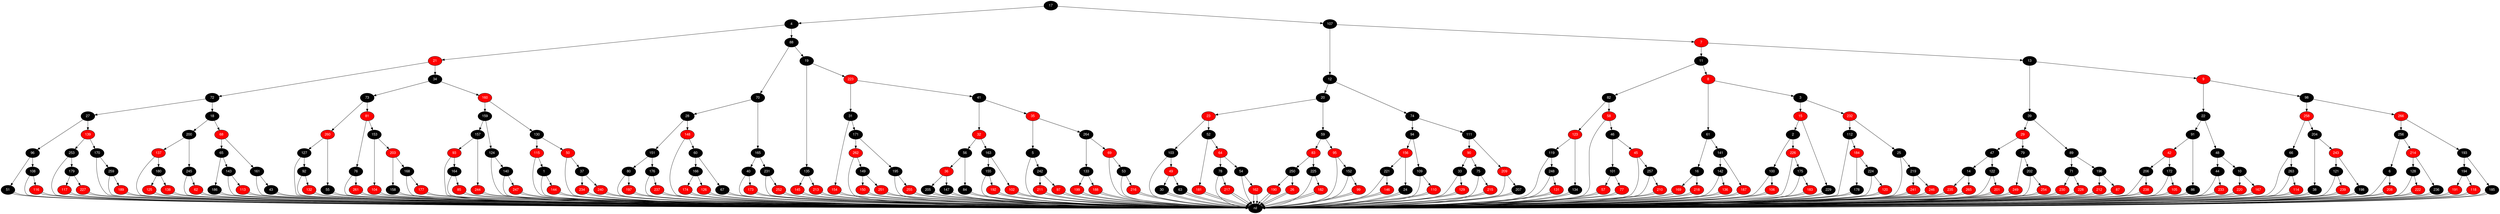 digraph RB_Teste {
	node [fontname="Helvetica,Arial,sans-serif" style="filled"]
	edge [fontname="Helvetica,Arial,sans-serif" color="black"]

	{
		node [fillcolor=" black" fontcolor=" white"] nil 
		node [fillcolor=" black" fontcolor=" white"] 17 
		node [fillcolor=" black" fontcolor=" white"] 4 
		node [fillcolor=" red" fontcolor=" white"] 21 
		node [fillcolor=" black" fontcolor=" white"] 72 
		node [fillcolor=" black" fontcolor=" white"] 27 
		node [fillcolor=" black" fontcolor=" white"] 96 
		node [fillcolor=" black" fontcolor=" white"] 51 
		node [fillcolor=" black" fontcolor=" white"] 108 
		node [fillcolor=" red" fontcolor=" white"] 116 
		node [fillcolor=" red" fontcolor=" white"] 139 
		node [fillcolor=" black" fontcolor=" white"] 253 
		node [fillcolor=" black" fontcolor=" white"] 179 
		node [fillcolor=" red" fontcolor=" white"] 117 
		node [fillcolor=" red" fontcolor=" white"] 227 
		node [fillcolor=" black" fontcolor=" white"] 170 
		node [fillcolor=" black" fontcolor=" white"] 259 
		node [fillcolor=" red" fontcolor=" white"] 189 
		node [fillcolor=" black" fontcolor=" white"] 18 
		node [fillcolor=" black" fontcolor=" white"] 200 
		node [fillcolor=" red" fontcolor=" white"] 137 
		node [fillcolor=" black" fontcolor=" white"] 180 
		node [fillcolor=" red" fontcolor=" white"] 125 
		node [fillcolor=" red" fontcolor=" white"] 138 
		node [fillcolor=" black" fontcolor=" white"] 245 
		node [fillcolor=" red" fontcolor=" white"] 62 
		node [fillcolor=" red" fontcolor=" white"] 68 
		node [fillcolor=" black" fontcolor=" white"] 65 
		node [fillcolor=" black" fontcolor=" white"] 186 
		node [fillcolor=" black" fontcolor=" white"] 143 
		node [fillcolor=" red" fontcolor=" white"] 113 
		node [fillcolor=" black" fontcolor=" white"] 161 
		node [fillcolor=" black" fontcolor=" white"] 43 
		node [fillcolor=" black" fontcolor=" white"] 34 
		node [fillcolor=" black" fontcolor=" white"] 73 
		node [fillcolor=" red" fontcolor=" white"] 260 
		node [fillcolor=" black" fontcolor=" white"] 127 
		node [fillcolor=" black" fontcolor=" white"] 92 
		node [fillcolor=" red" fontcolor=" white"] 132 
		node [fillcolor=" black" fontcolor=" white"] 55 
		node [fillcolor=" red" fontcolor=" white"] 81 
		node [fillcolor=" black" fontcolor=" white"] 76 
		node [fillcolor=" red" fontcolor=" white"] 261 
		node [fillcolor=" black" fontcolor=" white"] 153 
		node [fillcolor=" red" fontcolor=" white"] 104 
		node [fillcolor=" red" fontcolor=" white"] 203 
		node [fillcolor=" black" fontcolor=" white"] 158 
		node [fillcolor=" black" fontcolor=" white"] 168 
		node [fillcolor=" red" fontcolor=" white"] 177 
		node [fillcolor=" red" fontcolor=" white"] 160 
		node [fillcolor=" black" fontcolor=" white"] 159 
		node [fillcolor=" black" fontcolor=" white"] 157 
		node [fillcolor=" red" fontcolor=" white"] 93 
		node [fillcolor=" black" fontcolor=" white"] 164 
		node [fillcolor=" red" fontcolor=" white"] 85 
		node [fillcolor=" red" fontcolor=" white"] 244 
		node [fillcolor=" black" fontcolor=" white"] 124 
		node [fillcolor=" black" fontcolor=" white"] 140 
		node [fillcolor=" red" fontcolor=" white"] 247 
		node [fillcolor=" black" fontcolor=" white"] 130 
		node [fillcolor=" red" fontcolor=" white"] 115 
		node [fillcolor=" black" fontcolor=" white"] 1 
		node [fillcolor=" red" fontcolor=" white"] 144 
		node [fillcolor=" red" fontcolor=" white"] 50 
		node [fillcolor=" black" fontcolor=" white"] 37 
		node [fillcolor=" red" fontcolor=" white"] 234 
		node [fillcolor=" red" fontcolor=" white"] 240 
		node [fillcolor=" black" fontcolor=" white"] 88 
		node [fillcolor=" black" fontcolor=" white"] 70 
		node [fillcolor=" black" fontcolor=" white"] 28 
		node [fillcolor=" black" fontcolor=" white"] 151 
		node [fillcolor=" black" fontcolor=" white"] 80 
		node [fillcolor=" red" fontcolor=" white"] 197 
		node [fillcolor=" black" fontcolor=" white"] 176 
		node [fillcolor=" red" fontcolor=" white"] 237 
		node [fillcolor=" red" fontcolor=" white"] 148 
		node [fillcolor=" black" fontcolor=" white"] 60 
		node [fillcolor=" black" fontcolor=" white"] 166 
		node [fillcolor=" red" fontcolor=" white"] 174 
		node [fillcolor=" red" fontcolor=" white"] 126 
		node [fillcolor=" black" fontcolor=" white"] 67 
		node [fillcolor=" black" fontcolor=" white"] 165 
		node [fillcolor=" black" fontcolor=" white"] 40 
		node [fillcolor=" red" fontcolor=" white"] 173 
		node [fillcolor=" black" fontcolor=" white"] 231 
		node [fillcolor=" red" fontcolor=" white"] 252 
		node [fillcolor=" black" fontcolor=" white"] 19 
		node [fillcolor=" black" fontcolor=" white"] 135 
		node [fillcolor=" red" fontcolor=" white"] 145 
		node [fillcolor=" red" fontcolor=" white"] 213 
		node [fillcolor=" red" fontcolor=" white"] 223 
		node [fillcolor=" black" fontcolor=" white"] 31 
		node [fillcolor=" red" fontcolor=" white"] 154 
		node [fillcolor=" black" fontcolor=" white"] 171 
		node [fillcolor=" red" fontcolor=" white"] 262 
		node [fillcolor=" black" fontcolor=" white"] 149 
		node [fillcolor=" red" fontcolor=" white"] 150 
		node [fillcolor=" red" fontcolor=" white"] 251 
		node [fillcolor=" black" fontcolor=" white"] 195 
		node [fillcolor=" red" fontcolor=" white"] 255 
		node [fillcolor=" black" fontcolor=" white"] 41 
		node [fillcolor=" red" fontcolor=" white"] 32 
		node [fillcolor=" black" fontcolor=" white"] 56 
		node [fillcolor=" red" fontcolor=" white"] 36 
		node [fillcolor=" black" fontcolor=" white"] 205 
		node [fillcolor=" black" fontcolor=" white"] 147 
		node [fillcolor=" black" fontcolor=" white"] 84 
		node [fillcolor=" black" fontcolor=" white"] 163 
		node [fillcolor=" black" fontcolor=" white"] 155 
		node [fillcolor=" red" fontcolor=" white"] 192 
		node [fillcolor=" red" fontcolor=" white"] 102 
		node [fillcolor=" red" fontcolor=" white"] 35 
		node [fillcolor=" black" fontcolor=" white"] 5 
		node [fillcolor=" black" fontcolor=" white"] 242 
		node [fillcolor=" red" fontcolor=" white"] 211 
		node [fillcolor=" red" fontcolor=" white"] 97 
		node [fillcolor=" black" fontcolor=" white"] 264 
		node [fillcolor=" black" fontcolor=" white"] 133 
		node [fillcolor=" red" fontcolor=" white"] 199 
		node [fillcolor=" red" fontcolor=" white"] 188 
		node [fillcolor=" red" fontcolor=" white"] 69 
		node [fillcolor=" black" fontcolor=" white"] 53 
		node [fillcolor=" red" fontcolor=" white"] 216 
		node [fillcolor=" black" fontcolor=" white"] 107 
		node [fillcolor=" black" fontcolor=" white"] 12 
		node [fillcolor=" black" fontcolor=" white"] 20 
		node [fillcolor=" red" fontcolor=" white"] 23 
		node [fillcolor=" black" fontcolor=" white"] 103 
		node [fillcolor=" red" fontcolor=" white"] 49 
		node [fillcolor=" black" fontcolor=" white"] 30 
		node [fillcolor=" black" fontcolor=" white"] 63 
		node [fillcolor=" black" fontcolor=" white"] 52 
		node [fillcolor=" red" fontcolor=" white"] 181 
		node [fillcolor=" red" fontcolor=" white"] 64 
		node [fillcolor=" black" fontcolor=" white"] 78 
		node [fillcolor=" red" fontcolor=" white"] 217 
		node [fillcolor=" black" fontcolor=" white"] 54 
		node [fillcolor=" red" fontcolor=" white"] 162 
		node [fillcolor=" black" fontcolor=" white"] 59 
		node [fillcolor=" red" fontcolor=" white"] 83 
		node [fillcolor=" black" fontcolor=" white"] 250 
		node [fillcolor=" red" fontcolor=" white"] 190 
		node [fillcolor=" red" fontcolor=" white"] 26 
		node [fillcolor=" black" fontcolor=" white"] 225 
		node [fillcolor=" red" fontcolor=" white"] 182 
		node [fillcolor=" red" fontcolor=" white"] 95 
		node [fillcolor=" black" fontcolor=" white"] 152 
		node [fillcolor=" red" fontcolor=" white"] 99 
		node [fillcolor=" black" fontcolor=" white"] 74 
		node [fillcolor=" black" fontcolor=" white"] 94 
		node [fillcolor=" red" fontcolor=" white"] 156 
		node [fillcolor=" black" fontcolor=" white"] 221 
		node [fillcolor=" red" fontcolor=" white"] 146 
		node [fillcolor=" black" fontcolor=" white"] 24 
		node [fillcolor=" black" fontcolor=" white"] 109 
		node [fillcolor=" red" fontcolor=" white"] 110 
		node [fillcolor=" black" fontcolor=" white"] 111 
		node [fillcolor=" red" fontcolor=" white"] 90 
		node [fillcolor=" black" fontcolor=" white"] 33 
		node [fillcolor=" red" fontcolor=" white"] 129 
		node [fillcolor=" black" fontcolor=" white"] 75 
		node [fillcolor=" red" fontcolor=" white"] 215 
		node [fillcolor=" red" fontcolor=" white"] 209 
		node [fillcolor=" black" fontcolor=" white"] 207 
		node [fillcolor=" red" fontcolor=" white"] 7 
		node [fillcolor=" black" fontcolor=" white"] 11 
		node [fillcolor=" black" fontcolor=" white"] 82 
		node [fillcolor=" red" fontcolor=" white"] 123 
		node [fillcolor=" black" fontcolor=" white"] 119 
		node [fillcolor=" black" fontcolor=" white"] 248 
		node [fillcolor=" red" fontcolor=" white"] 131 
		node [fillcolor=" black" fontcolor=" white"] 134 
		node [fillcolor=" red" fontcolor=" white"] 58 
		node [fillcolor=" black" fontcolor=" white"] 46 
		node [fillcolor=" black" fontcolor=" white"] 101 
		node [fillcolor=" red" fontcolor=" white"] 57 
		node [fillcolor=" red" fontcolor=" white"] 77 
		node [fillcolor=" red" fontcolor=" white"] 45 
		node [fillcolor=" black" fontcolor=" white"] 257 
		node [fillcolor=" red" fontcolor=" white"] 210 
		node [fillcolor=" red" fontcolor=" white"] 8 
		node [fillcolor=" black" fontcolor=" white"] 61 
		node [fillcolor=" black" fontcolor=" white"] 16 
		node [fillcolor=" red" fontcolor=" white"] 169 
		node [fillcolor=" red" fontcolor=" white"] 218 
		node [fillcolor=" black" fontcolor=" white"] 141 
		node [fillcolor=" black" fontcolor=" white"] 142 
		node [fillcolor=" red" fontcolor=" white"] 136 
		node [fillcolor=" red" fontcolor=" white"] 187 
		node [fillcolor=" black" fontcolor=" white"] 3 
		node [fillcolor=" red" fontcolor=" white"] 15 
		node [fillcolor=" black" fontcolor=" white"] 2 
		node [fillcolor=" black" fontcolor=" white"] 100 
		node [fillcolor=" red" fontcolor=" white"] 106 
		node [fillcolor=" red" fontcolor=" white"] 226 
		node [fillcolor=" black" fontcolor=" white"] 175 
		node [fillcolor=" red" fontcolor=" white"] 183 
		node [fillcolor=" black" fontcolor=" white"] 229 
		node [fillcolor=" red" fontcolor=" white"] 232 
		node [fillcolor=" black" fontcolor=" white"] 112 
		node [fillcolor=" red" fontcolor=" white"] 184 
		node [fillcolor=" black" fontcolor=" white"] 178 
		node [fillcolor=" black" fontcolor=" white"] 224 
		node [fillcolor=" red" fontcolor=" white"] 120 
		node [fillcolor=" black" fontcolor=" white"] 25 
		node [fillcolor=" black" fontcolor=" white"] 219 
		node [fillcolor=" red" fontcolor=" white"] 241 
		node [fillcolor=" red" fontcolor=" white"] 246 
		node [fillcolor=" black" fontcolor=" white"] 13 
		node [fillcolor=" black" fontcolor=" white"] 39 
		node [fillcolor=" red" fontcolor=" white"] 29 
		node [fillcolor=" black" fontcolor=" white"] 47 
		node [fillcolor=" black" fontcolor=" white"] 14 
		node [fillcolor=" red" fontcolor=" white"] 235 
		node [fillcolor=" red" fontcolor=" white"] 265 
		node [fillcolor=" black" fontcolor=" white"] 122 
		node [fillcolor=" red" fontcolor=" white"] 201 
		node [fillcolor=" black" fontcolor=" white"] 79 
		node [fillcolor=" red" fontcolor=" white"] 249 
		node [fillcolor=" black" fontcolor=" white"] 202 
		node [fillcolor=" red" fontcolor=" white"] 254 
		node [fillcolor=" black" fontcolor=" white"] 89 
		node [fillcolor=" black" fontcolor=" white"] 71 
		node [fillcolor=" red" fontcolor=" white"] 230 
		node [fillcolor=" red" fontcolor=" white"] 228 
		node [fillcolor=" black" fontcolor=" white"] 196 
		node [fillcolor=" red" fontcolor=" white"] 212 
		node [fillcolor=" red" fontcolor=" white"] 87 
		node [fillcolor=" red" fontcolor=" white"] 9 
		node [fillcolor=" black" fontcolor=" white"] 22 
		node [fillcolor=" black" fontcolor=" white"] 91 
		node [fillcolor=" red" fontcolor=" white"] 42 
		node [fillcolor=" black" fontcolor=" white"] 206 
		node [fillcolor=" red" fontcolor=" white"] 238 
		node [fillcolor=" black" fontcolor=" white"] 172 
		node [fillcolor=" red" fontcolor=" white"] 105 
		node [fillcolor=" black" fontcolor=" white"] 86 
		node [fillcolor=" black" fontcolor=" white"] 48 
		node [fillcolor=" black" fontcolor=" white"] 44 
		node [fillcolor=" red" fontcolor=" white"] 233 
		node [fillcolor=" black" fontcolor=" white"] 10 
		node [fillcolor=" red" fontcolor=" white"] 220 
		node [fillcolor=" red" fontcolor=" white"] 167 
		node [fillcolor=" black" fontcolor=" white"] 98 
		node [fillcolor=" red" fontcolor=" white"] 258 
		node [fillcolor=" black" fontcolor=" white"] 66 
		node [fillcolor=" black" fontcolor=" white"] 263 
		node [fillcolor=" red" fontcolor=" white"] 114 
		node [fillcolor=" black" fontcolor=" white"] 204 
		node [fillcolor=" black" fontcolor=" white"] 38 
		node [fillcolor=" red" fontcolor=" white"] 243 
		node [fillcolor=" black" fontcolor=" white"] 121 
		node [fillcolor=" red" fontcolor=" white"] 239 
		node [fillcolor=" black" fontcolor=" white"] 198 
		node [fillcolor=" red" fontcolor=" white"] 266 
		node [fillcolor=" black" fontcolor=" white"] 256 
		node [fillcolor=" black" fontcolor=" white"] 6 
		node [fillcolor=" red" fontcolor=" white"] 208 
		node [fillcolor=" red" fontcolor=" white"] 214 
		node [fillcolor=" black" fontcolor=" white"] 128 
		node [fillcolor=" red" fontcolor=" white"] 222 
		node [fillcolor=" black" fontcolor=" white"] 236 
		node [fillcolor=" black" fontcolor=" white"] 193 
		node [fillcolor=" black" fontcolor=" white"] 194 
		node [fillcolor=" red" fontcolor=" white"] 191 
		node [fillcolor=" red" fontcolor=" white"] 118 
		node [fillcolor=" black" fontcolor=" white"] 185 
	}

	17 -> 4 
	17 -> 107 
	4 -> 21 
	4 -> 88 
	21 -> 72 
	21 -> 34 
	72 -> 27 
	72 -> 18 
	27 -> 96 
	27 -> 139 
	96 -> 51 
	96 -> 108 
	51 -> nil 
	51 -> nil 
	108 -> 116 
	108 -> nil 
	116 -> nil 
	116 -> nil 
	139 -> 253 
	139 -> 170 
	253 -> 179 
	253 -> nil 
	179 -> 117 
	179 -> 227 
	117 -> nil 
	117 -> nil 
	227 -> nil 
	227 -> nil 
	170 -> 259 
	170 -> nil 
	259 -> 189 
	259 -> nil 
	189 -> nil 
	189 -> nil 
	18 -> 200 
	18 -> 68 
	200 -> 137 
	200 -> 245 
	137 -> 180 
	137 -> nil 
	180 -> 125 
	180 -> 138 
	125 -> nil 
	125 -> nil 
	138 -> nil 
	138 -> nil 
	245 -> 62 
	245 -> nil 
	62 -> nil 
	62 -> nil 
	68 -> 65 
	68 -> 161 
	65 -> 186 
	65 -> 143 
	186 -> nil 
	186 -> nil 
	143 -> 113 
	143 -> nil 
	113 -> nil 
	113 -> nil 
	161 -> 43 
	161 -> nil 
	43 -> nil 
	43 -> nil 
	34 -> 73 
	34 -> 160 
	73 -> 260 
	73 -> 81 
	260 -> 127 
	260 -> 55 
	127 -> 92 
	127 -> nil 
	92 -> 132 
	92 -> nil 
	132 -> nil 
	132 -> nil 
	55 -> nil 
	55 -> nil 
	81 -> 76 
	81 -> 153 
	76 -> 261 
	76 -> nil 
	261 -> nil 
	261 -> nil 
	153 -> 104 
	153 -> 203 
	104 -> nil 
	104 -> nil 
	203 -> 158 
	203 -> 168 
	158 -> nil 
	158 -> nil 
	168 -> 177 
	168 -> nil 
	177 -> nil 
	177 -> nil 
	160 -> 159 
	160 -> 130 
	159 -> 157 
	159 -> 124 
	157 -> 93 
	157 -> 244 
	93 -> 164 
	93 -> nil 
	164 -> 85 
	164 -> nil 
	85 -> nil 
	85 -> nil 
	244 -> nil 
	244 -> nil 
	124 -> 140 
	124 -> nil 
	140 -> 247 
	140 -> nil 
	247 -> nil 
	247 -> nil 
	130 -> 115 
	130 -> 50 
	115 -> 1 
	115 -> nil 
	1 -> 144 
	1 -> nil 
	144 -> nil 
	144 -> nil 
	50 -> 37 
	50 -> nil 
	37 -> 234 
	37 -> 240 
	234 -> nil 
	234 -> nil 
	240 -> nil 
	240 -> nil 
	88 -> 70 
	88 -> 19 
	70 -> 28 
	70 -> 165 
	28 -> 151 
	28 -> 148 
	151 -> 80 
	151 -> 176 
	80 -> 197 
	80 -> nil 
	197 -> nil 
	197 -> nil 
	176 -> 237 
	176 -> nil 
	237 -> nil 
	237 -> nil 
	148 -> 60 
	148 -> nil 
	60 -> 166 
	60 -> 67 
	166 -> 174 
	166 -> 126 
	174 -> nil 
	174 -> nil 
	126 -> nil 
	126 -> nil 
	67 -> nil 
	67 -> nil 
	165 -> 40 
	165 -> 231 
	40 -> 173 
	40 -> nil 
	173 -> nil 
	173 -> nil 
	231 -> 252 
	231 -> nil 
	252 -> nil 
	252 -> nil 
	19 -> 135 
	19 -> 223 
	135 -> 145 
	135 -> 213 
	145 -> nil 
	145 -> nil 
	213 -> nil 
	213 -> nil 
	223 -> 31 
	223 -> 41 
	31 -> 154 
	31 -> 171 
	154 -> nil 
	154 -> nil 
	171 -> 262 
	171 -> 195 
	262 -> 149 
	262 -> nil 
	149 -> 150 
	149 -> 251 
	150 -> nil 
	150 -> nil 
	251 -> nil 
	251 -> nil 
	195 -> 255 
	195 -> nil 
	255 -> nil 
	255 -> nil 
	41 -> 32 
	41 -> 35 
	32 -> 56 
	32 -> 163 
	56 -> 36 
	56 -> 84 
	36 -> 205 
	36 -> 147 
	205 -> nil 
	205 -> nil 
	147 -> nil 
	147 -> nil 
	84 -> nil 
	84 -> nil 
	163 -> 155 
	163 -> 102 
	155 -> 192 
	155 -> nil 
	192 -> nil 
	192 -> nil 
	102 -> nil 
	102 -> nil 
	35 -> 5 
	35 -> 264 
	5 -> 242 
	5 -> nil 
	242 -> 211 
	242 -> 97 
	211 -> nil 
	211 -> nil 
	97 -> nil 
	97 -> nil 
	264 -> 133 
	264 -> 69 
	133 -> 199 
	133 -> 188 
	199 -> nil 
	199 -> nil 
	188 -> nil 
	188 -> nil 
	69 -> 53 
	69 -> nil 
	53 -> 216 
	53 -> nil 
	216 -> nil 
	216 -> nil 
	107 -> 12 
	107 -> 7 
	12 -> 20 
	12 -> 74 
	20 -> 23 
	20 -> 59 
	23 -> 103 
	23 -> 52 
	103 -> 49 
	103 -> nil 
	49 -> 30 
	49 -> 63 
	30 -> nil 
	30 -> nil 
	63 -> nil 
	63 -> nil 
	52 -> 181 
	52 -> 64 
	181 -> nil 
	181 -> nil 
	64 -> 78 
	64 -> 54 
	78 -> 217 
	78 -> nil 
	217 -> nil 
	217 -> nil 
	54 -> 162 
	54 -> nil 
	162 -> nil 
	162 -> nil 
	59 -> 83 
	59 -> 95 
	83 -> 250 
	83 -> 225 
	250 -> 190 
	250 -> 26 
	190 -> nil 
	190 -> nil 
	26 -> nil 
	26 -> nil 
	225 -> 182 
	225 -> nil 
	182 -> nil 
	182 -> nil 
	95 -> 152 
	95 -> nil 
	152 -> 99 
	152 -> nil 
	99 -> nil 
	99 -> nil 
	74 -> 94 
	74 -> 111 
	94 -> 156 
	94 -> 109 
	156 -> 221 
	156 -> 24 
	221 -> 146 
	221 -> nil 
	146 -> nil 
	146 -> nil 
	24 -> nil 
	24 -> nil 
	109 -> 110 
	109 -> nil 
	110 -> nil 
	110 -> nil 
	111 -> 90 
	111 -> 209 
	90 -> 33 
	90 -> 75 
	33 -> 129 
	33 -> nil 
	129 -> nil 
	129 -> nil 
	75 -> 215 
	75 -> nil 
	215 -> nil 
	215 -> nil 
	209 -> 207 
	209 -> nil 
	207 -> nil 
	207 -> nil 
	7 -> 11 
	7 -> 13 
	11 -> 82 
	11 -> 8 
	82 -> 123 
	82 -> 58 
	123 -> 119 
	123 -> 134 
	119 -> 248 
	119 -> nil 
	248 -> 131 
	248 -> nil 
	131 -> nil 
	131 -> nil 
	134 -> nil 
	134 -> nil 
	58 -> 46 
	58 -> nil 
	46 -> 101 
	46 -> 45 
	101 -> 57 
	101 -> 77 
	57 -> nil 
	57 -> nil 
	77 -> nil 
	77 -> nil 
	45 -> 257 
	45 -> nil 
	257 -> 210 
	257 -> nil 
	210 -> nil 
	210 -> nil 
	8 -> 61 
	8 -> 3 
	61 -> 16 
	61 -> 141 
	16 -> 169 
	16 -> 218 
	169 -> nil 
	169 -> nil 
	218 -> nil 
	218 -> nil 
	141 -> 142 
	141 -> 187 
	142 -> 136 
	142 -> nil 
	136 -> nil 
	136 -> nil 
	187 -> nil 
	187 -> nil 
	3 -> 15 
	3 -> 232 
	15 -> 2 
	15 -> 229 
	2 -> 100 
	2 -> 226 
	100 -> 106 
	100 -> nil 
	106 -> nil 
	106 -> nil 
	226 -> 175 
	226 -> nil 
	175 -> 183 
	175 -> nil 
	183 -> nil 
	183 -> nil 
	229 -> nil 
	229 -> nil 
	232 -> 112 
	232 -> 25 
	112 -> 184 
	112 -> nil 
	184 -> 178 
	184 -> 224 
	178 -> nil 
	178 -> nil 
	224 -> 120 
	224 -> nil 
	120 -> nil 
	120 -> nil 
	25 -> 219 
	25 -> nil 
	219 -> 241 
	219 -> 246 
	241 -> nil 
	241 -> nil 
	246 -> nil 
	246 -> nil 
	13 -> 39 
	13 -> 9 
	39 -> 29 
	39 -> 89 
	29 -> 47 
	29 -> 79 
	47 -> 14 
	47 -> 122 
	14 -> 235 
	14 -> 265 
	235 -> nil 
	235 -> nil 
	265 -> nil 
	265 -> nil 
	122 -> 201 
	122 -> nil 
	201 -> nil 
	201 -> nil 
	79 -> 249 
	79 -> 202 
	249 -> nil 
	249 -> nil 
	202 -> 254 
	202 -> nil 
	254 -> nil 
	254 -> nil 
	89 -> 71 
	89 -> 196 
	71 -> 230 
	71 -> 228 
	230 -> nil 
	230 -> nil 
	228 -> nil 
	228 -> nil 
	196 -> 212 
	196 -> 87 
	212 -> nil 
	212 -> nil 
	87 -> nil 
	87 -> nil 
	9 -> 22 
	9 -> 98 
	22 -> 91 
	22 -> 48 
	91 -> 42 
	91 -> 86 
	42 -> 206 
	42 -> 172 
	206 -> 238 
	206 -> nil 
	238 -> nil 
	238 -> nil 
	172 -> 105 
	172 -> nil 
	105 -> nil 
	105 -> nil 
	86 -> nil 
	86 -> nil 
	48 -> 44 
	48 -> 10 
	44 -> 233 
	44 -> nil 
	233 -> nil 
	233 -> nil 
	10 -> 220 
	10 -> 167 
	220 -> nil 
	220 -> nil 
	167 -> nil 
	167 -> nil 
	98 -> 258 
	98 -> 266 
	258 -> 66 
	258 -> 204 
	66 -> 263 
	66 -> nil 
	263 -> 114 
	263 -> nil 
	114 -> nil 
	114 -> nil 
	204 -> 38 
	204 -> 243 
	38 -> nil 
	38 -> nil 
	243 -> 121 
	243 -> 198 
	121 -> 239 
	121 -> nil 
	239 -> nil 
	239 -> nil 
	198 -> nil 
	198 -> nil 
	266 -> 256 
	266 -> 193 
	256 -> 6 
	256 -> 214 
	6 -> 208 
	6 -> nil 
	208 -> nil 
	208 -> nil 
	214 -> 128 
	214 -> 236 
	128 -> 222 
	128 -> nil 
	222 -> nil 
	222 -> nil 
	236 -> nil 
	236 -> nil 
	193 -> 194 
	193 -> 185 
	194 -> 191 
	194 -> 118 
	191 -> nil 
	191 -> nil 
	118 -> nil 
	118 -> nil 
	185 -> nil 
	185 -> nil 
}
